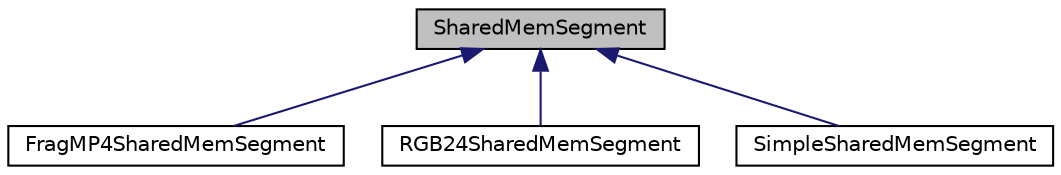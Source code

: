 digraph "SharedMemSegment"
{
  edge [fontname="Helvetica",fontsize="10",labelfontname="Helvetica",labelfontsize="10"];
  node [fontname="Helvetica",fontsize="10",shape=record];
  Node0 [label="SharedMemSegment",height=0.2,width=0.4,color="black", fillcolor="grey75", style="filled", fontcolor="black"];
  Node0 -> Node1 [dir="back",color="midnightblue",fontsize="10",style="solid",fontname="Helvetica"];
  Node1 [label="FragMP4SharedMemSegment",height=0.2,width=0.4,color="black", fillcolor="white", style="filled",URL="$classFragMP4SharedMemSegment.html"];
  Node0 -> Node2 [dir="back",color="midnightblue",fontsize="10",style="solid",fontname="Helvetica"];
  Node2 [label="RGB24SharedMemSegment",height=0.2,width=0.4,color="black", fillcolor="white", style="filled",URL="$classRGB24SharedMemSegment.html",tooltip="A Shmem segment describing an RGB24 frame. "];
  Node0 -> Node3 [dir="back",color="midnightblue",fontsize="10",style="solid",fontname="Helvetica"];
  Node3 [label="SimpleSharedMemSegment",height=0.2,width=0.4,color="black", fillcolor="white", style="filled",URL="$classSimpleSharedMemSegment.html",tooltip="Shared mem segment with simple metadata : just the payload length. "];
}
